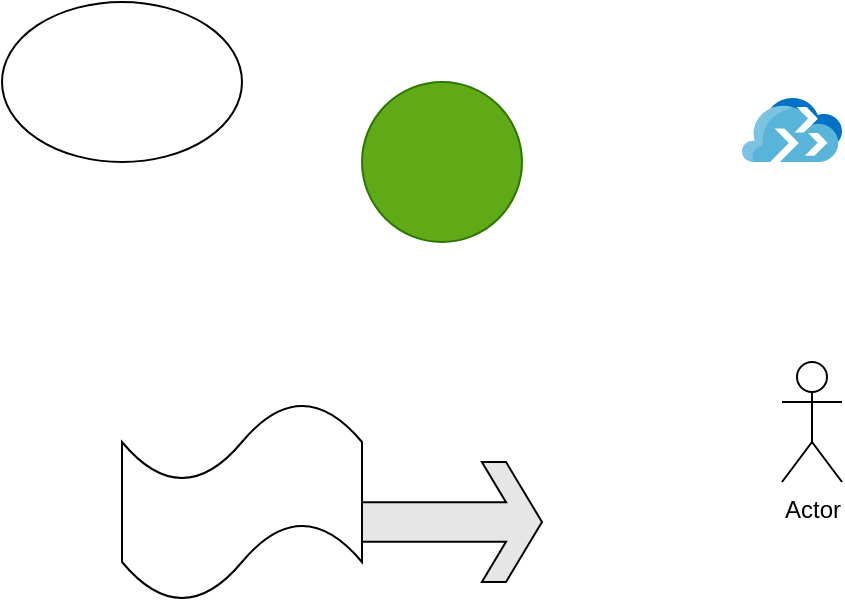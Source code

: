 <mxfile version="20.0.1" type="github">
  <diagram id="0t210HNfuN0PubRCoVPO" name="Page-1">
    <mxGraphModel dx="946" dy="590" grid="1" gridSize="10" guides="1" tooltips="1" connect="1" arrows="1" fold="1" page="1" pageScale="1" pageWidth="827" pageHeight="1169" background="none" math="0" shadow="0">
      <root>
        <mxCell id="0" />
        <mxCell id="1" parent="0" />
        <mxCell id="fvv1CW-vV0X4RBPR3A_P-1" value="" style="html=1;shadow=0;dashed=0;align=center;verticalAlign=middle;shape=mxgraph.arrows2.sharpArrow;dy1=0.67;dx1=18;dx2=18;notch=0;fillColor=#E6E6E6;rounded=0;" parent="1" vertex="1">
          <mxGeometry x="350" y="340" width="100" height="60" as="geometry" />
        </mxCell>
        <mxCell id="2" value="" style="ellipse;whiteSpace=wrap;html=1;aspect=fixed;fillColor=#60a917;fontColor=#ffffff;strokeColor=#2D7600;rounded=0;" parent="1" vertex="1">
          <mxGeometry x="360" y="150" width="80" height="80" as="geometry" />
        </mxCell>
        <mxCell id="LV4rhlwLysUPcZIvC1lq-3" value="" style="ellipse;whiteSpace=wrap;html=1;" vertex="1" parent="1">
          <mxGeometry x="180" y="110" width="120" height="80" as="geometry" />
        </mxCell>
        <mxCell id="LV4rhlwLysUPcZIvC1lq-4" value="" style="shape=tape;whiteSpace=wrap;html=1;" vertex="1" parent="1">
          <mxGeometry x="240" y="310" width="120" height="100" as="geometry" />
        </mxCell>
        <mxCell id="LV4rhlwLysUPcZIvC1lq-5" value="Actor" style="shape=umlActor;verticalLabelPosition=bottom;verticalAlign=top;html=1;outlineConnect=0;" vertex="1" parent="1">
          <mxGeometry x="570" y="290" width="30" height="60" as="geometry" />
        </mxCell>
        <mxCell id="LV4rhlwLysUPcZIvC1lq-6" value="" style="sketch=0;aspect=fixed;html=1;points=[];align=center;image;fontSize=12;image=img/lib/mscae/Migration_Projects.svg;" vertex="1" parent="1">
          <mxGeometry x="550" y="158" width="50" height="32" as="geometry" />
        </mxCell>
      </root>
    </mxGraphModel>
  </diagram>
</mxfile>
